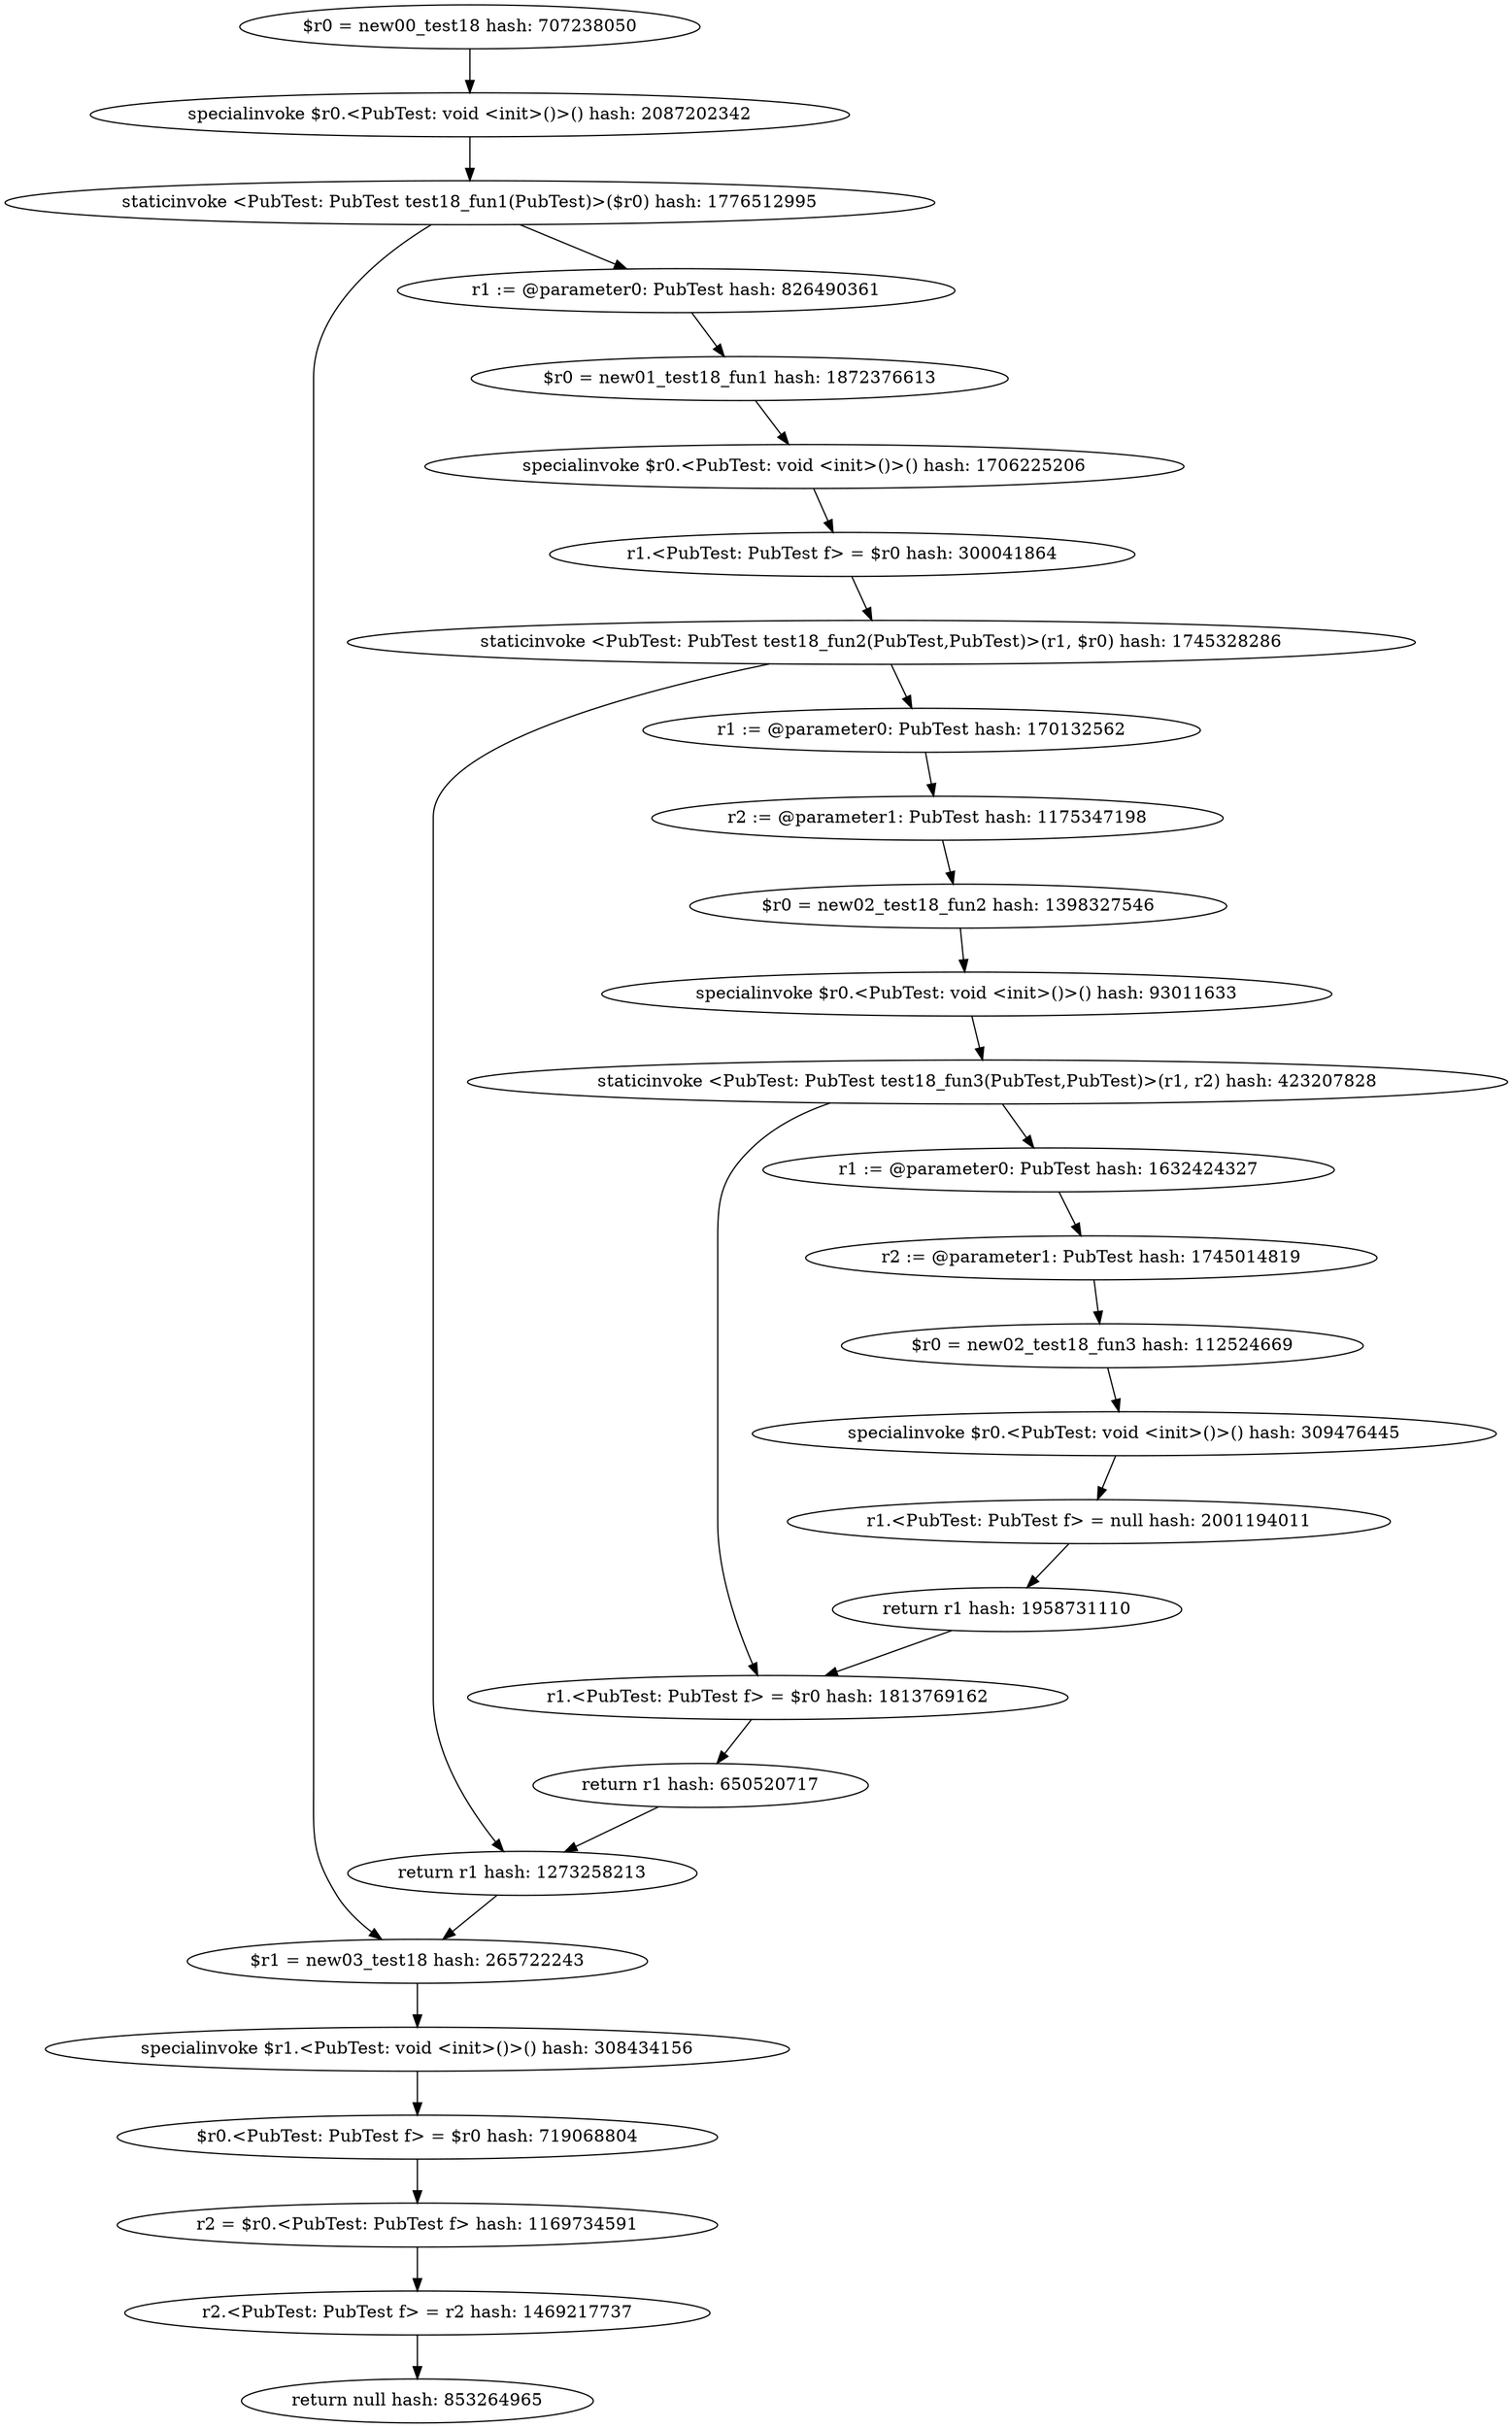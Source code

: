 digraph "./target1-pub/PubTest.test18.intra.debug" {
    "$r0 = new00_test18 hash: 707238050";
    "specialinvoke $r0.<PubTest: void <init>()>() hash: 2087202342";
    "staticinvoke <PubTest: PubTest test18_fun1(PubTest)>($r0) hash: 1776512995";
    "$r1 = new03_test18 hash: 265722243";
    "specialinvoke $r1.<PubTest: void <init>()>() hash: 308434156";
    "$r0.<PubTest: PubTest f> = $r0 hash: 719068804";
    "r2 = $r0.<PubTest: PubTest f> hash: 1169734591";
    "r2.<PubTest: PubTest f> = r2 hash: 1469217737";
    "return null hash: 853264965";
    "r1 := @parameter0: PubTest hash: 826490361";
    "$r0 = new01_test18_fun1 hash: 1872376613";
    "specialinvoke $r0.<PubTest: void <init>()>() hash: 1706225206";
    "r1.<PubTest: PubTest f> = $r0 hash: 300041864";
    "staticinvoke <PubTest: PubTest test18_fun2(PubTest,PubTest)>(r1, $r0) hash: 1745328286";
    "return r1 hash: 1273258213";
    "r1 := @parameter0: PubTest hash: 170132562";
    "r2 := @parameter1: PubTest hash: 1175347198";
    "$r0 = new02_test18_fun2 hash: 1398327546";
    "specialinvoke $r0.<PubTest: void <init>()>() hash: 93011633";
    "staticinvoke <PubTest: PubTest test18_fun3(PubTest,PubTest)>(r1, r2) hash: 423207828";
    "r1.<PubTest: PubTest f> = $r0 hash: 1813769162";
    "return r1 hash: 650520717";
    "r1 := @parameter0: PubTest hash: 1632424327";
    "r2 := @parameter1: PubTest hash: 1745014819";
    "$r0 = new02_test18_fun3 hash: 112524669";
    "specialinvoke $r0.<PubTest: void <init>()>() hash: 309476445";
    "r1.<PubTest: PubTest f> = null hash: 2001194011";
    "return r1 hash: 1958731110";
    "$r0 = new00_test18 hash: 707238050"->"specialinvoke $r0.<PubTest: void <init>()>() hash: 2087202342";
    "specialinvoke $r0.<PubTest: void <init>()>() hash: 2087202342"->"staticinvoke <PubTest: PubTest test18_fun1(PubTest)>($r0) hash: 1776512995";
    "staticinvoke <PubTest: PubTest test18_fun1(PubTest)>($r0) hash: 1776512995"->"r1 := @parameter0: PubTest hash: 826490361";
    "staticinvoke <PubTest: PubTest test18_fun1(PubTest)>($r0) hash: 1776512995"->"$r1 = new03_test18 hash: 265722243";
    "$r1 = new03_test18 hash: 265722243"->"specialinvoke $r1.<PubTest: void <init>()>() hash: 308434156";
    "specialinvoke $r1.<PubTest: void <init>()>() hash: 308434156"->"$r0.<PubTest: PubTest f> = $r0 hash: 719068804";
    "$r0.<PubTest: PubTest f> = $r0 hash: 719068804"->"r2 = $r0.<PubTest: PubTest f> hash: 1169734591";
    "r2 = $r0.<PubTest: PubTest f> hash: 1169734591"->"r2.<PubTest: PubTest f> = r2 hash: 1469217737";
    "r2.<PubTest: PubTest f> = r2 hash: 1469217737"->"return null hash: 853264965";
    "r1 := @parameter0: PubTest hash: 826490361"->"$r0 = new01_test18_fun1 hash: 1872376613";
    "$r0 = new01_test18_fun1 hash: 1872376613"->"specialinvoke $r0.<PubTest: void <init>()>() hash: 1706225206";
    "specialinvoke $r0.<PubTest: void <init>()>() hash: 1706225206"->"r1.<PubTest: PubTest f> = $r0 hash: 300041864";
    "r1.<PubTest: PubTest f> = $r0 hash: 300041864"->"staticinvoke <PubTest: PubTest test18_fun2(PubTest,PubTest)>(r1, $r0) hash: 1745328286";
    "staticinvoke <PubTest: PubTest test18_fun2(PubTest,PubTest)>(r1, $r0) hash: 1745328286"->"r1 := @parameter0: PubTest hash: 170132562";
    "staticinvoke <PubTest: PubTest test18_fun2(PubTest,PubTest)>(r1, $r0) hash: 1745328286"->"return r1 hash: 1273258213";
    "return r1 hash: 1273258213"->"$r1 = new03_test18 hash: 265722243";
    "r1 := @parameter0: PubTest hash: 170132562"->"r2 := @parameter1: PubTest hash: 1175347198";
    "r2 := @parameter1: PubTest hash: 1175347198"->"$r0 = new02_test18_fun2 hash: 1398327546";
    "$r0 = new02_test18_fun2 hash: 1398327546"->"specialinvoke $r0.<PubTest: void <init>()>() hash: 93011633";
    "specialinvoke $r0.<PubTest: void <init>()>() hash: 93011633"->"staticinvoke <PubTest: PubTest test18_fun3(PubTest,PubTest)>(r1, r2) hash: 423207828";
    "staticinvoke <PubTest: PubTest test18_fun3(PubTest,PubTest)>(r1, r2) hash: 423207828"->"r1 := @parameter0: PubTest hash: 1632424327";
    "staticinvoke <PubTest: PubTest test18_fun3(PubTest,PubTest)>(r1, r2) hash: 423207828"->"r1.<PubTest: PubTest f> = $r0 hash: 1813769162";
    "r1.<PubTest: PubTest f> = $r0 hash: 1813769162"->"return r1 hash: 650520717";
    "return r1 hash: 650520717"->"return r1 hash: 1273258213";
    "r1 := @parameter0: PubTest hash: 1632424327"->"r2 := @parameter1: PubTest hash: 1745014819";
    "r2 := @parameter1: PubTest hash: 1745014819"->"$r0 = new02_test18_fun3 hash: 112524669";
    "$r0 = new02_test18_fun3 hash: 112524669"->"specialinvoke $r0.<PubTest: void <init>()>() hash: 309476445";
    "specialinvoke $r0.<PubTest: void <init>()>() hash: 309476445"->"r1.<PubTest: PubTest f> = null hash: 2001194011";
    "r1.<PubTest: PubTest f> = null hash: 2001194011"->"return r1 hash: 1958731110";
    "return r1 hash: 1958731110"->"r1.<PubTest: PubTest f> = $r0 hash: 1813769162";
}

